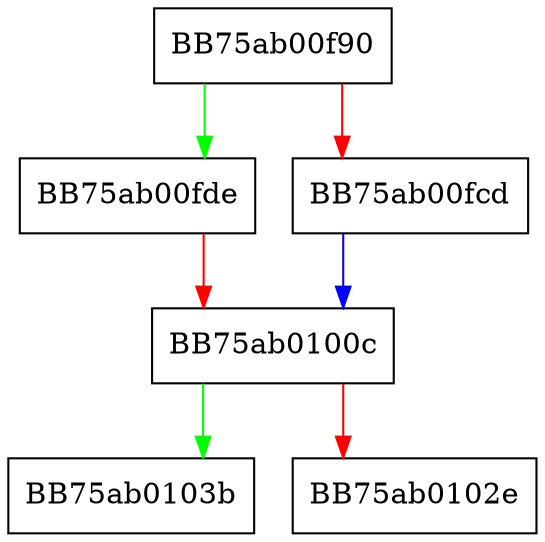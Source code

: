 digraph bm_lua_api_GetPEBInfo {
  node [shape="box"];
  graph [splines=ortho];
  BB75ab00f90 -> BB75ab00fde [color="green"];
  BB75ab00f90 -> BB75ab00fcd [color="red"];
  BB75ab00fcd -> BB75ab0100c [color="blue"];
  BB75ab00fde -> BB75ab0100c [color="red"];
  BB75ab0100c -> BB75ab0103b [color="green"];
  BB75ab0100c -> BB75ab0102e [color="red"];
}